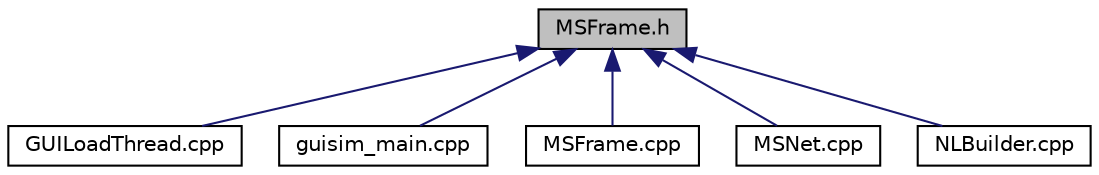 digraph "MSFrame.h"
{
  edge [fontname="Helvetica",fontsize="10",labelfontname="Helvetica",labelfontsize="10"];
  node [fontname="Helvetica",fontsize="10",shape=record];
  Node2 [label="MSFrame.h",height=0.2,width=0.4,color="black", fillcolor="grey75", style="filled", fontcolor="black"];
  Node2 -> Node3 [dir="back",color="midnightblue",fontsize="10",style="solid",fontname="Helvetica"];
  Node3 [label="GUILoadThread.cpp",height=0.2,width=0.4,color="black", fillcolor="white", style="filled",URL="$d6/dec/_g_u_i_load_thread_8cpp.html"];
  Node2 -> Node4 [dir="back",color="midnightblue",fontsize="10",style="solid",fontname="Helvetica"];
  Node4 [label="guisim_main.cpp",height=0.2,width=0.4,color="black", fillcolor="white", style="filled",URL="$df/db2/guisim__main_8cpp.html"];
  Node2 -> Node5 [dir="back",color="midnightblue",fontsize="10",style="solid",fontname="Helvetica"];
  Node5 [label="MSFrame.cpp",height=0.2,width=0.4,color="black", fillcolor="white", style="filled",URL="$da/dc9/_m_s_frame_8cpp.html"];
  Node2 -> Node6 [dir="back",color="midnightblue",fontsize="10",style="solid",fontname="Helvetica"];
  Node6 [label="MSNet.cpp",height=0.2,width=0.4,color="black", fillcolor="white", style="filled",URL="$d2/d23/_m_s_net_8cpp.html"];
  Node2 -> Node7 [dir="back",color="midnightblue",fontsize="10",style="solid",fontname="Helvetica"];
  Node7 [label="NLBuilder.cpp",height=0.2,width=0.4,color="black", fillcolor="white", style="filled",URL="$df/d38/_n_l_builder_8cpp.html"];
}
